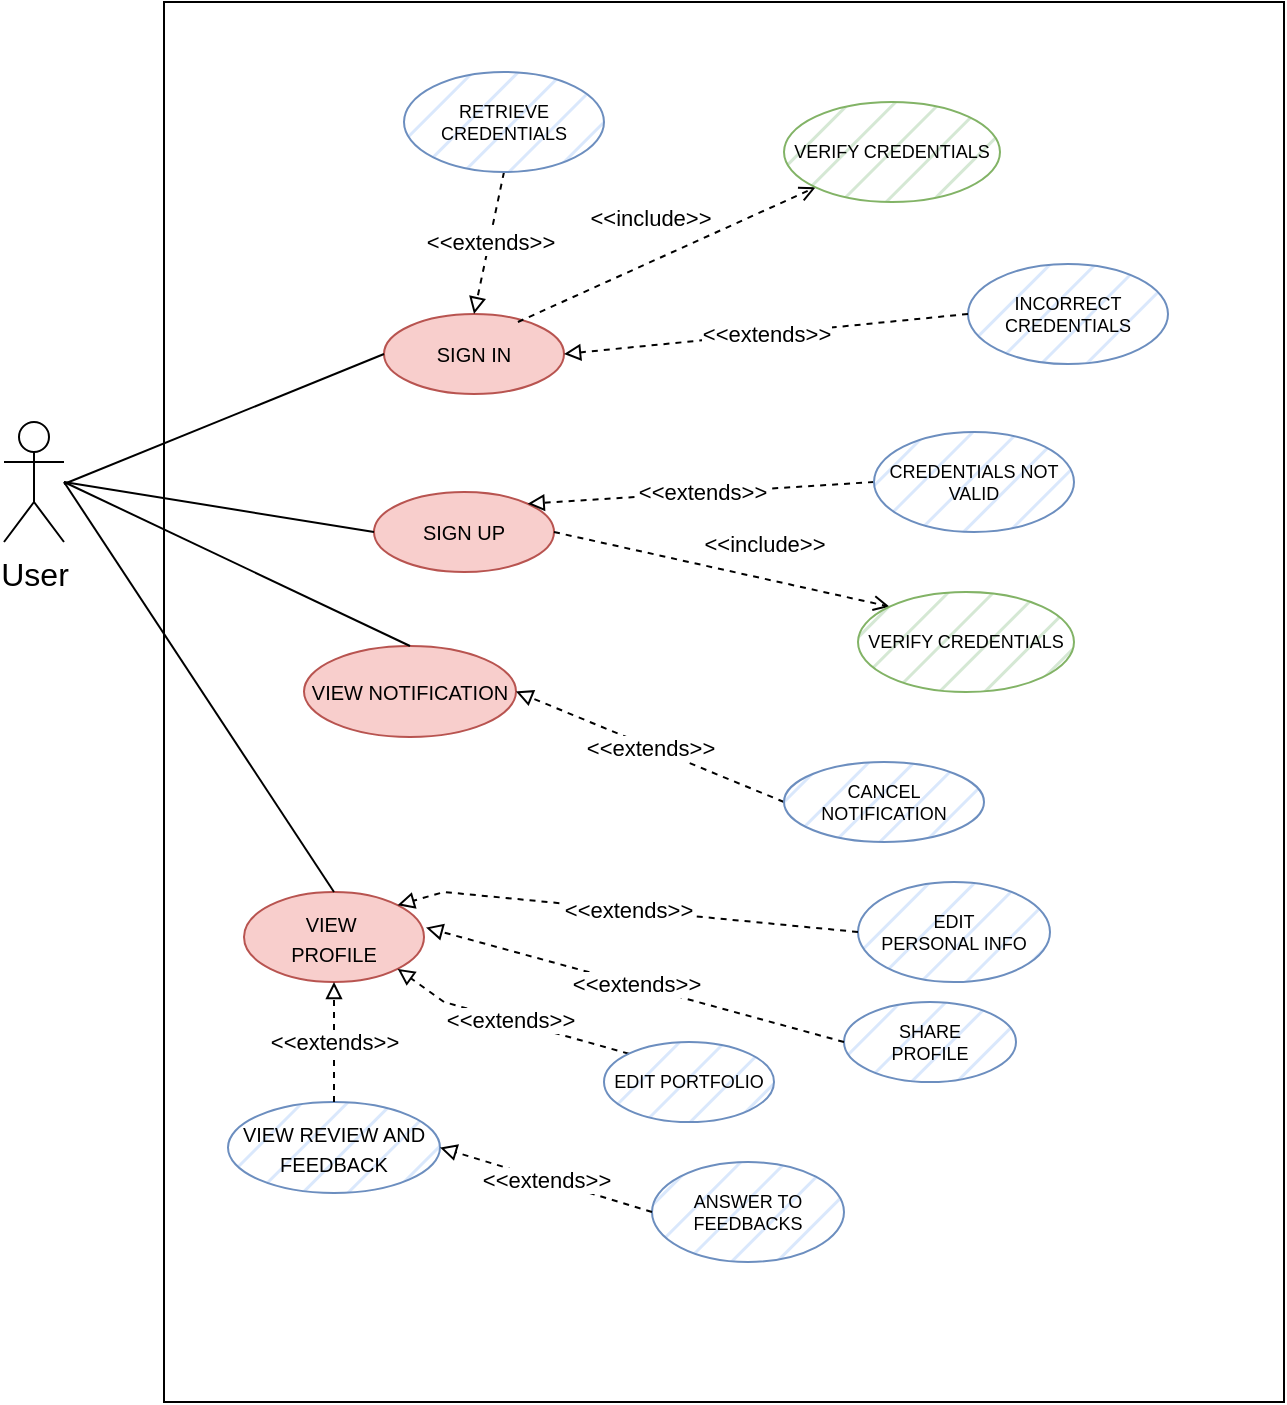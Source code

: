 <mxfile version="21.0.8" type="github">
  <diagram name="Pagina-1" id="8j_9WyPeeoJBeD8P9ccP">
    <mxGraphModel dx="2417" dy="518" grid="1" gridSize="10" guides="1" tooltips="1" connect="1" arrows="1" fold="1" page="1" pageScale="1" pageWidth="827" pageHeight="1169" math="0" shadow="0">
      <root>
        <mxCell id="0" />
        <mxCell id="1" parent="0" />
        <mxCell id="5QfRz2Dah1hT-SZcgMO9-1" value="User" style="shape=umlActor;verticalLabelPosition=bottom;verticalAlign=top;html=1;outlineConnect=0;fontSize=16;" parent="1" vertex="1">
          <mxGeometry x="-960" y="450" width="30" height="60" as="geometry" />
        </mxCell>
        <mxCell id="5QfRz2Dah1hT-SZcgMO9-2" value="" style="rounded=0;whiteSpace=wrap;html=1;" parent="1" vertex="1">
          <mxGeometry x="-880" y="240" width="560" height="700" as="geometry" />
        </mxCell>
        <mxCell id="5QfRz2Dah1hT-SZcgMO9-3" value="&lt;font style=&quot;font-size: 10px;&quot;&gt;SIGN UP&lt;/font&gt;" style="ellipse;whiteSpace=wrap;html=1;fillColor=#f8cecc;strokeColor=#b85450;" parent="1" vertex="1">
          <mxGeometry x="-775" y="485" width="90" height="40" as="geometry" />
        </mxCell>
        <mxCell id="5QfRz2Dah1hT-SZcgMO9-4" value="&lt;font style=&quot;font-size: 10px;&quot;&gt;SIGN IN&lt;/font&gt;" style="ellipse;whiteSpace=wrap;html=1;fillColor=#f8cecc;strokeColor=#b85450;" parent="1" vertex="1">
          <mxGeometry x="-770" y="396" width="90" height="40" as="geometry" />
        </mxCell>
        <mxCell id="5QfRz2Dah1hT-SZcgMO9-5" value="&lt;font style=&quot;font-size: 9px;&quot;&gt;INCORRECT&lt;br style=&quot;font-size: 9px;&quot;&gt;CREDENTIALS&lt;/font&gt;" style="ellipse;whiteSpace=wrap;html=1;fillColor=#dae8fc;strokeColor=#6c8ebf;fontSize=9;strokeWidth=1;fillStyle=hatch;" parent="1" vertex="1">
          <mxGeometry x="-478" y="371" width="100" height="50" as="geometry" />
        </mxCell>
        <mxCell id="5QfRz2Dah1hT-SZcgMO9-6" value="&amp;lt;&amp;lt;extends&amp;gt;&amp;gt;" style="endArrow=block;endFill=0;html=1;rounded=0;dashed=1;exitX=0;exitY=0.5;exitDx=0;exitDy=0;entryX=1;entryY=0.5;entryDx=0;entryDy=0;" parent="1" source="5QfRz2Dah1hT-SZcgMO9-5" target="5QfRz2Dah1hT-SZcgMO9-4" edge="1">
          <mxGeometry x="-0.005" width="160" relative="1" as="geometry">
            <mxPoint x="-610" y="451" as="sourcePoint" />
            <mxPoint x="-450" y="451" as="targetPoint" />
            <Array as="points" />
            <mxPoint as="offset" />
          </mxGeometry>
        </mxCell>
        <mxCell id="5QfRz2Dah1hT-SZcgMO9-7" value="&amp;lt;&amp;lt;extends&amp;gt;&amp;gt;" style="endArrow=block;endFill=0;html=1;rounded=0;dashed=1;exitX=0.5;exitY=1;exitDx=0;exitDy=0;entryX=0.5;entryY=0;entryDx=0;entryDy=0;" parent="1" source="5QfRz2Dah1hT-SZcgMO9-10" target="5QfRz2Dah1hT-SZcgMO9-4" edge="1">
          <mxGeometry x="-0.009" width="160" relative="1" as="geometry">
            <mxPoint x="-720" y="321" as="sourcePoint" />
            <mxPoint x="-810" y="376" as="targetPoint" />
            <Array as="points" />
            <mxPoint as="offset" />
          </mxGeometry>
        </mxCell>
        <mxCell id="5QfRz2Dah1hT-SZcgMO9-8" value="&amp;lt;&amp;lt;include&amp;gt;&amp;gt;" style="html=1;verticalAlign=bottom;labelBackgroundColor=none;endArrow=open;endFill=0;dashed=1;rounded=0;exitX=0.744;exitY=0.1;exitDx=0;exitDy=0;exitPerimeter=0;entryX=0;entryY=1;entryDx=0;entryDy=0;" parent="1" source="5QfRz2Dah1hT-SZcgMO9-4" target="5QfRz2Dah1hT-SZcgMO9-9" edge="1">
          <mxGeometry x="-0.033" y="11" width="160" relative="1" as="geometry">
            <mxPoint x="-642" y="321" as="sourcePoint" />
            <mxPoint x="-571" y="320" as="targetPoint" />
            <mxPoint x="-1" as="offset" />
          </mxGeometry>
        </mxCell>
        <mxCell id="5QfRz2Dah1hT-SZcgMO9-9" value="&lt;font style=&quot;font-size: 9px;&quot;&gt;VERIFY CREDENTIALS&lt;/font&gt;" style="ellipse;whiteSpace=wrap;html=1;fillColor=#d5e8d4;strokeColor=#82b366;fontSize=9;strokeWidth=1;fillStyle=hatch;" parent="1" vertex="1">
          <mxGeometry x="-570" y="290" width="108" height="50" as="geometry" />
        </mxCell>
        <mxCell id="5QfRz2Dah1hT-SZcgMO9-10" value="&lt;font style=&quot;font-size: 9px;&quot;&gt;RETRIEVE&lt;br style=&quot;font-size: 9px;&quot;&gt;CREDENTIALS&lt;/font&gt;" style="ellipse;whiteSpace=wrap;html=1;fillColor=#dae8fc;strokeColor=#6c8ebf;fontSize=9;strokeWidth=1;fillStyle=hatch;" parent="1" vertex="1">
          <mxGeometry x="-760" y="275" width="100" height="50" as="geometry" />
        </mxCell>
        <mxCell id="5QfRz2Dah1hT-SZcgMO9-11" style="edgeStyle=none;rounded=0;orthogonalLoop=1;jettySize=auto;html=1;entryX=0;entryY=0.5;entryDx=0;entryDy=0;strokeColor=default;strokeWidth=1;startArrow=none;startFill=0;endArrow=none;endFill=0;" parent="1" target="5QfRz2Dah1hT-SZcgMO9-4" edge="1">
          <mxGeometry relative="1" as="geometry">
            <mxPoint x="-930" y="481" as="sourcePoint" />
            <mxPoint x="-800" y="421" as="targetPoint" />
          </mxGeometry>
        </mxCell>
        <mxCell id="5QfRz2Dah1hT-SZcgMO9-12" style="edgeStyle=none;rounded=0;orthogonalLoop=1;jettySize=auto;html=1;entryX=0;entryY=0.5;entryDx=0;entryDy=0;strokeColor=default;strokeWidth=1;startArrow=none;startFill=0;endArrow=none;endFill=0;" parent="1" target="5QfRz2Dah1hT-SZcgMO9-3" edge="1">
          <mxGeometry relative="1" as="geometry">
            <mxPoint x="-930" y="480" as="sourcePoint" />
            <mxPoint x="-760" y="426" as="targetPoint" />
          </mxGeometry>
        </mxCell>
        <mxCell id="5QfRz2Dah1hT-SZcgMO9-13" value="&amp;lt;&amp;lt;extends&amp;gt;&amp;gt;" style="endArrow=block;endFill=0;html=1;rounded=0;dashed=1;entryX=1;entryY=0;entryDx=0;entryDy=0;exitX=0;exitY=0.5;exitDx=0;exitDy=0;" parent="1" source="5QfRz2Dah1hT-SZcgMO9-14" target="5QfRz2Dah1hT-SZcgMO9-3" edge="1">
          <mxGeometry x="-0.005" width="160" relative="1" as="geometry">
            <mxPoint x="-525" y="480.0" as="sourcePoint" />
            <mxPoint x="-675" y="500" as="targetPoint" />
            <Array as="points" />
            <mxPoint as="offset" />
          </mxGeometry>
        </mxCell>
        <mxCell id="5QfRz2Dah1hT-SZcgMO9-14" value="CREDENTIALS NOT VALID" style="ellipse;whiteSpace=wrap;html=1;fillColor=#dae8fc;strokeColor=#6c8ebf;fontSize=9;strokeWidth=1;fillStyle=hatch;" parent="1" vertex="1">
          <mxGeometry x="-525" y="455" width="100" height="50" as="geometry" />
        </mxCell>
        <mxCell id="5QfRz2Dah1hT-SZcgMO9-15" value="&amp;lt;&amp;lt;include&amp;gt;&amp;gt;" style="html=1;verticalAlign=bottom;labelBackgroundColor=none;endArrow=open;endFill=0;dashed=1;rounded=0;exitX=1;exitY=0.5;exitDx=0;exitDy=0;entryX=0;entryY=0;entryDx=0;entryDy=0;" parent="1" source="5QfRz2Dah1hT-SZcgMO9-3" target="5QfRz2Dah1hT-SZcgMO9-16" edge="1">
          <mxGeometry x="0.231" y="8" width="160" relative="1" as="geometry">
            <mxPoint x="-695" y="622" as="sourcePoint" />
            <mxPoint x="-546" y="545" as="targetPoint" />
            <mxPoint as="offset" />
          </mxGeometry>
        </mxCell>
        <mxCell id="5QfRz2Dah1hT-SZcgMO9-16" value="&lt;font style=&quot;font-size: 9px;&quot;&gt;VERIFY CREDENTIALS&lt;/font&gt;" style="ellipse;whiteSpace=wrap;html=1;fillColor=#d5e8d4;strokeColor=#82b366;fontSize=9;strokeWidth=1;fillStyle=hatch;" parent="1" vertex="1">
          <mxGeometry x="-533" y="535" width="108" height="50" as="geometry" />
        </mxCell>
        <mxCell id="5QfRz2Dah1hT-SZcgMO9-17" value="&lt;font size=&quot;1&quot;&gt;VIEW NOTIFICATION&lt;/font&gt;" style="ellipse;whiteSpace=wrap;html=1;fillColor=#f8cecc;strokeColor=#b85450;" parent="1" vertex="1">
          <mxGeometry x="-810" y="562" width="106" height="45.5" as="geometry" />
        </mxCell>
        <mxCell id="5QfRz2Dah1hT-SZcgMO9-18" value="&amp;lt;&amp;lt;extends&amp;gt;&amp;gt;" style="endArrow=block;endFill=0;html=1;rounded=0;dashed=1;entryX=1;entryY=0.5;entryDx=0;entryDy=0;exitX=0;exitY=0.5;exitDx=0;exitDy=0;" parent="1" source="5QfRz2Dah1hT-SZcgMO9-19" target="5QfRz2Dah1hT-SZcgMO9-17" edge="1">
          <mxGeometry x="-0.009" width="160" relative="1" as="geometry">
            <mxPoint x="-547" y="650" as="sourcePoint" />
            <mxPoint x="-653" y="620" as="targetPoint" />
            <Array as="points" />
            <mxPoint as="offset" />
          </mxGeometry>
        </mxCell>
        <mxCell id="5QfRz2Dah1hT-SZcgMO9-19" value="CANCEL&lt;br&gt;NOTIFICATION" style="ellipse;whiteSpace=wrap;html=1;fillColor=#dae8fc;strokeColor=#6c8ebf;fontSize=9;strokeWidth=1;fillStyle=hatch;" parent="1" vertex="1">
          <mxGeometry x="-570" y="620" width="100" height="40" as="geometry" />
        </mxCell>
        <mxCell id="5QfRz2Dah1hT-SZcgMO9-20" style="edgeStyle=none;rounded=0;orthogonalLoop=1;jettySize=auto;html=1;entryX=0.5;entryY=0;entryDx=0;entryDy=0;strokeColor=default;strokeWidth=1;startArrow=none;startFill=0;endArrow=none;endFill=0;" parent="1" target="5QfRz2Dah1hT-SZcgMO9-17" edge="1">
          <mxGeometry relative="1" as="geometry">
            <mxPoint x="-930" y="480" as="sourcePoint" />
            <mxPoint x="-715" y="569" as="targetPoint" />
          </mxGeometry>
        </mxCell>
        <mxCell id="5QfRz2Dah1hT-SZcgMO9-21" value="&lt;font style=&quot;font-size: 10px;&quot;&gt;VIEW&amp;nbsp;&lt;br&gt;PROFILE&lt;/font&gt;" style="ellipse;whiteSpace=wrap;html=1;fillColor=#f8cecc;strokeColor=#b85450;" parent="1" vertex="1">
          <mxGeometry x="-840" y="685" width="90" height="45" as="geometry" />
        </mxCell>
        <mxCell id="5QfRz2Dah1hT-SZcgMO9-22" value="&lt;font style=&quot;font-size: 9px;&quot;&gt;EDIT&lt;br style=&quot;font-size: 9px;&quot;&gt;PERSONAL INFO&lt;br style=&quot;font-size: 9px;&quot;&gt;&lt;/font&gt;" style="ellipse;whiteSpace=wrap;html=1;fillColor=#dae8fc;strokeColor=#6c8ebf;fontSize=9;strokeWidth=1;fillStyle=hatch;" parent="1" vertex="1">
          <mxGeometry x="-533" y="680" width="96" height="50" as="geometry" />
        </mxCell>
        <mxCell id="5QfRz2Dah1hT-SZcgMO9-23" value="&amp;lt;&amp;lt;extends&amp;gt;&amp;gt;" style="endArrow=block;endFill=0;html=1;rounded=0;dashed=1;exitX=0;exitY=0.5;exitDx=0;exitDy=0;entryX=1;entryY=0;entryDx=0;entryDy=0;" parent="1" source="5QfRz2Dah1hT-SZcgMO9-22" target="5QfRz2Dah1hT-SZcgMO9-21" edge="1">
          <mxGeometry x="-0.001" width="160" relative="1" as="geometry">
            <mxPoint x="-650.0" y="490" as="sourcePoint" />
            <mxPoint x="-740" y="550" as="targetPoint" />
            <Array as="points">
              <mxPoint x="-740" y="685" />
            </Array>
            <mxPoint as="offset" />
          </mxGeometry>
        </mxCell>
        <mxCell id="5QfRz2Dah1hT-SZcgMO9-24" value="&lt;font style=&quot;font-size: 9px;&quot;&gt;SHARE&lt;br&gt;PROFILE&lt;br style=&quot;font-size: 9px;&quot;&gt;&lt;/font&gt;" style="ellipse;whiteSpace=wrap;html=1;fillColor=#dae8fc;strokeColor=#6c8ebf;fontSize=9;strokeWidth=1;fillStyle=hatch;" parent="1" vertex="1">
          <mxGeometry x="-540" y="740" width="86" height="40" as="geometry" />
        </mxCell>
        <mxCell id="5QfRz2Dah1hT-SZcgMO9-25" value="&amp;lt;&amp;lt;extends&amp;gt;&amp;gt;" style="endArrow=block;endFill=0;html=1;rounded=0;dashed=1;exitX=0;exitY=0.5;exitDx=0;exitDy=0;entryX=1.011;entryY=0.395;entryDx=0;entryDy=0;entryPerimeter=0;" parent="1" source="5QfRz2Dah1hT-SZcgMO9-24" target="5QfRz2Dah1hT-SZcgMO9-21" edge="1">
          <mxGeometry x="-0.001" width="160" relative="1" as="geometry">
            <mxPoint x="-511" y="710" as="sourcePoint" />
            <mxPoint x="-750" y="715" as="targetPoint" />
            <Array as="points" />
            <mxPoint as="offset" />
          </mxGeometry>
        </mxCell>
        <mxCell id="5QfRz2Dah1hT-SZcgMO9-26" value="&amp;lt;&amp;lt;extends&amp;gt;&amp;gt;" style="endArrow=block;endFill=0;html=1;rounded=0;dashed=1;entryX=1;entryY=1;entryDx=0;entryDy=0;exitX=0;exitY=0;exitDx=0;exitDy=0;" parent="1" source="5QfRz2Dah1hT-SZcgMO9-27" target="5QfRz2Dah1hT-SZcgMO9-21" edge="1">
          <mxGeometry x="-0.001" width="160" relative="1" as="geometry">
            <mxPoint x="-680" y="760" as="sourcePoint" />
            <mxPoint x="-775" y="757" as="targetPoint" />
            <Array as="points">
              <mxPoint x="-740" y="740" />
            </Array>
            <mxPoint as="offset" />
          </mxGeometry>
        </mxCell>
        <mxCell id="5QfRz2Dah1hT-SZcgMO9-27" value="&lt;font style=&quot;font-size: 9px;&quot;&gt;EDIT PORTFOLIO&lt;br style=&quot;font-size: 9px;&quot;&gt;&lt;/font&gt;" style="ellipse;whiteSpace=wrap;html=1;fillColor=#dae8fc;strokeColor=#6c8ebf;fontSize=9;strokeWidth=1;fillStyle=hatch;" parent="1" vertex="1">
          <mxGeometry x="-660" y="760" width="85" height="40" as="geometry" />
        </mxCell>
        <mxCell id="5QfRz2Dah1hT-SZcgMO9-28" style="edgeStyle=none;rounded=0;orthogonalLoop=1;jettySize=auto;html=1;entryX=0.5;entryY=0;entryDx=0;entryDy=0;strokeColor=default;strokeWidth=1;startArrow=none;startFill=0;endArrow=none;endFill=0;" parent="1" target="5QfRz2Dah1hT-SZcgMO9-21" edge="1">
          <mxGeometry relative="1" as="geometry">
            <mxPoint x="-930" y="480" as="sourcePoint" />
            <mxPoint x="-858.5" y="666" as="targetPoint" />
          </mxGeometry>
        </mxCell>
        <mxCell id="5QfRz2Dah1hT-SZcgMO9-29" value="&lt;font size=&quot;1&quot;&gt;VIEW REVIEW AND FEEDBACK&lt;/font&gt;" style="ellipse;whiteSpace=wrap;html=1;fillColor=#dae8fc;strokeColor=#6c8ebf;fillStyle=hatch;" parent="1" vertex="1">
          <mxGeometry x="-848" y="790" width="106" height="45.5" as="geometry" />
        </mxCell>
        <mxCell id="5QfRz2Dah1hT-SZcgMO9-31" value="&lt;font style=&quot;font-size: 9px;&quot;&gt;ANSWER TO&lt;br&gt;FEEDBACKS&lt;br style=&quot;font-size: 9px;&quot;&gt;&lt;/font&gt;" style="ellipse;whiteSpace=wrap;html=1;fillColor=#dae8fc;strokeColor=#6c8ebf;fontSize=9;strokeWidth=1;fillStyle=hatch;" parent="1" vertex="1">
          <mxGeometry x="-636" y="820" width="96" height="50" as="geometry" />
        </mxCell>
        <mxCell id="5QfRz2Dah1hT-SZcgMO9-32" value="&amp;lt;&amp;lt;extends&amp;gt;&amp;gt;" style="endArrow=block;endFill=0;html=1;rounded=0;dashed=1;exitX=0;exitY=0.5;exitDx=0;exitDy=0;entryX=1;entryY=0.5;entryDx=0;entryDy=0;" parent="1" source="5QfRz2Dah1hT-SZcgMO9-31" target="5QfRz2Dah1hT-SZcgMO9-29" edge="1">
          <mxGeometry x="-0.001" width="160" relative="1" as="geometry">
            <mxPoint x="-525" y="877" as="sourcePoint" />
            <mxPoint x="-734" y="820" as="targetPoint" />
            <Array as="points" />
            <mxPoint as="offset" />
          </mxGeometry>
        </mxCell>
        <mxCell id="wBIy0E-D4kYmhLR-kcdL-1" value="&amp;lt;&amp;lt;extends&amp;gt;&amp;gt;" style="endArrow=block;endFill=0;html=1;rounded=0;dashed=1;exitX=0.5;exitY=0;exitDx=0;exitDy=0;entryX=0.5;entryY=1;entryDx=0;entryDy=0;" edge="1" parent="1" source="5QfRz2Dah1hT-SZcgMO9-29" target="5QfRz2Dah1hT-SZcgMO9-21">
          <mxGeometry x="-0.001" width="160" relative="1" as="geometry">
            <mxPoint x="-626" y="855" as="sourcePoint" />
            <mxPoint x="-732" y="823" as="targetPoint" />
            <Array as="points" />
            <mxPoint as="offset" />
          </mxGeometry>
        </mxCell>
      </root>
    </mxGraphModel>
  </diagram>
</mxfile>
